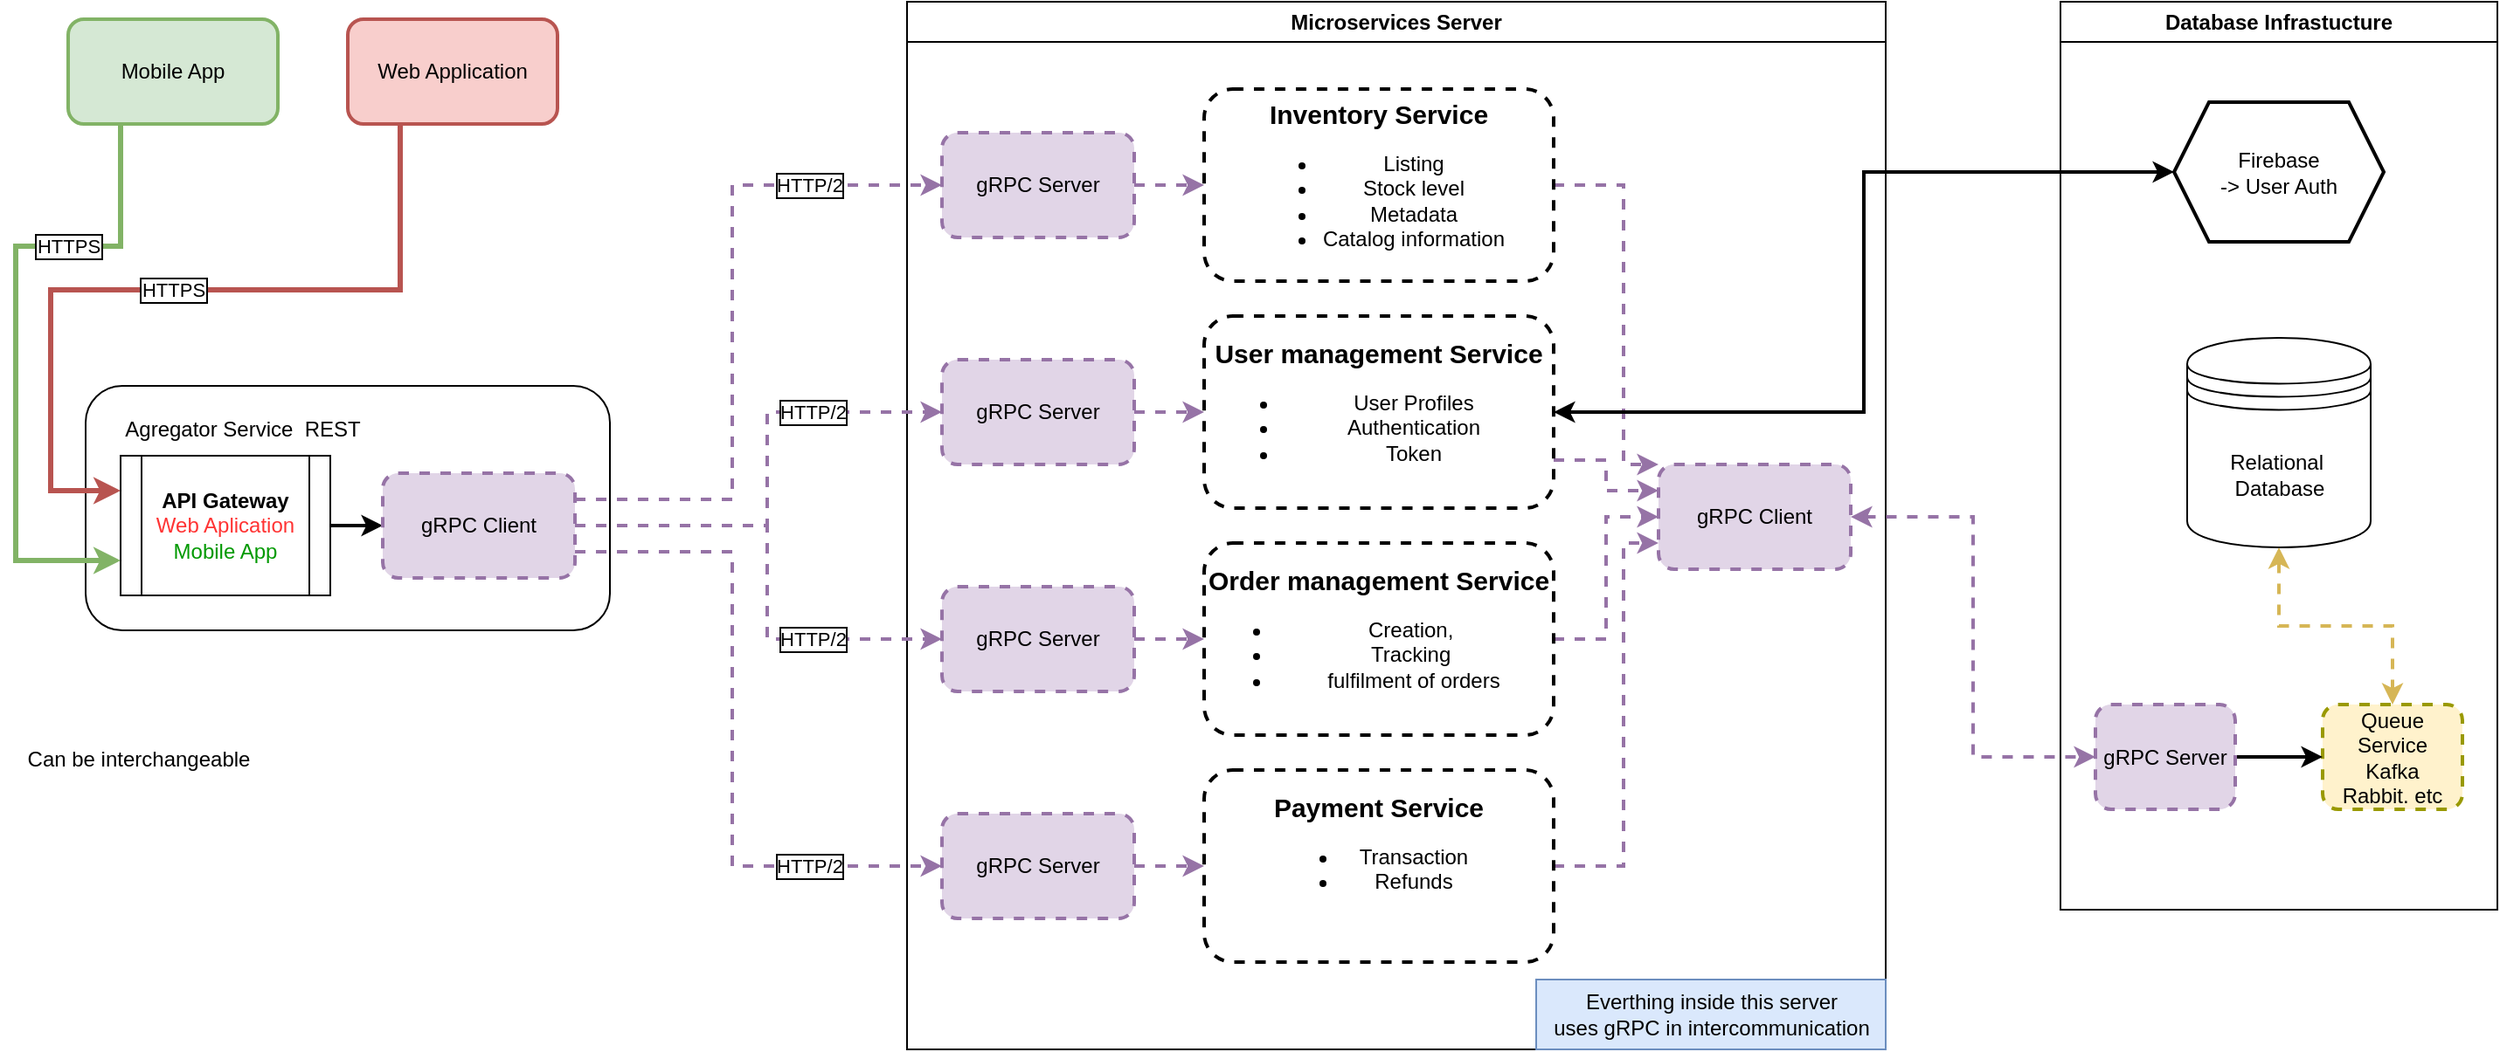 <mxfile version="22.0.3" type="github">
  <diagram name="Page-1" id="NbVhk0MFhlbVLqS5J1yt">
    <mxGraphModel dx="1434" dy="790" grid="1" gridSize="10" guides="1" tooltips="1" connect="1" arrows="1" fold="1" page="1" pageScale="1" pageWidth="850" pageHeight="1100" math="0" shadow="0">
      <root>
        <mxCell id="0" />
        <mxCell id="1" parent="0" />
        <mxCell id="EWW60drx3eyQ0JMGf2e5-8" value="Microservices Server" style="swimlane;whiteSpace=wrap;html=1;" parent="1" vertex="1">
          <mxGeometry x="560" y="70" width="560" height="600" as="geometry" />
        </mxCell>
        <mxCell id="EWW60drx3eyQ0JMGf2e5-59" style="edgeStyle=orthogonalEdgeStyle;rounded=0;orthogonalLoop=1;jettySize=auto;html=1;exitX=1;exitY=0.5;exitDx=0;exitDy=0;entryX=0;entryY=0;entryDx=0;entryDy=0;strokeWidth=2;dashed=1;fillColor=#e1d5e7;strokeColor=#9673a6;" parent="EWW60drx3eyQ0JMGf2e5-8" source="EWW60drx3eyQ0JMGf2e5-2" target="EWW60drx3eyQ0JMGf2e5-54" edge="1">
          <mxGeometry relative="1" as="geometry">
            <Array as="points">
              <mxPoint x="410" y="105" />
              <mxPoint x="410" y="265" />
            </Array>
          </mxGeometry>
        </mxCell>
        <mxCell id="EWW60drx3eyQ0JMGf2e5-2" value="&lt;b&gt;&lt;font style=&quot;font-size: 15px;&quot;&gt;Inventory Service&lt;/font&gt;&lt;/b&gt;&lt;br&gt;&lt;ul&gt;&lt;li&gt;Listing&lt;/li&gt;&lt;li&gt;Stock level&lt;/li&gt;&lt;li&gt;Metadata&lt;/li&gt;&lt;li&gt;Catalog information&lt;/li&gt;&lt;/ul&gt;" style="rounded=1;whiteSpace=wrap;html=1;strokeWidth=2;dashed=1;" parent="EWW60drx3eyQ0JMGf2e5-8" vertex="1">
          <mxGeometry x="170" y="50" width="200" height="110" as="geometry" />
        </mxCell>
        <mxCell id="EWW60drx3eyQ0JMGf2e5-56" style="edgeStyle=orthogonalEdgeStyle;rounded=0;orthogonalLoop=1;jettySize=auto;html=1;exitX=1;exitY=0.75;exitDx=0;exitDy=0;entryX=0;entryY=0.25;entryDx=0;entryDy=0;strokeWidth=2;dashed=1;fillColor=#e1d5e7;strokeColor=#9673a6;" parent="EWW60drx3eyQ0JMGf2e5-8" source="EWW60drx3eyQ0JMGf2e5-4" target="EWW60drx3eyQ0JMGf2e5-54" edge="1">
          <mxGeometry relative="1" as="geometry" />
        </mxCell>
        <mxCell id="EWW60drx3eyQ0JMGf2e5-4" value="&lt;b&gt;&lt;font style=&quot;font-size: 15px;&quot;&gt;User management Service&lt;/font&gt;&lt;/b&gt;&lt;br&gt;&lt;ul&gt;&lt;li&gt;User Profiles&lt;/li&gt;&lt;li&gt;Authentication&lt;/li&gt;&lt;li&gt;Token&lt;/li&gt;&lt;/ul&gt;" style="rounded=1;whiteSpace=wrap;html=1;strokeWidth=2;dashed=1;" parent="EWW60drx3eyQ0JMGf2e5-8" vertex="1">
          <mxGeometry x="170" y="180" width="200" height="110" as="geometry" />
        </mxCell>
        <mxCell id="EWW60drx3eyQ0JMGf2e5-57" style="edgeStyle=orthogonalEdgeStyle;rounded=0;orthogonalLoop=1;jettySize=auto;html=1;exitX=1;exitY=0.5;exitDx=0;exitDy=0;entryX=0;entryY=0.5;entryDx=0;entryDy=0;strokeWidth=2;dashed=1;fillColor=#e1d5e7;strokeColor=#9673a6;" parent="EWW60drx3eyQ0JMGf2e5-8" source="EWW60drx3eyQ0JMGf2e5-6" target="EWW60drx3eyQ0JMGf2e5-54" edge="1">
          <mxGeometry relative="1" as="geometry" />
        </mxCell>
        <mxCell id="EWW60drx3eyQ0JMGf2e5-6" value="&lt;b&gt;&lt;font style=&quot;font-size: 15px;&quot;&gt;Order management Service&lt;/font&gt;&lt;/b&gt;&lt;span style=&quot;background-color: initial;&quot;&gt;&lt;br&gt;&lt;ul&gt;&lt;li&gt;&lt;span style=&quot;background-color: initial;&quot;&gt;Creation,&amp;nbsp;&lt;/span&gt;&lt;/li&gt;&lt;li&gt;&lt;span style=&quot;background-color: initial;&quot;&gt;Tracking&amp;nbsp;&lt;/span&gt;&lt;/li&gt;&lt;li&gt;&lt;span style=&quot;background-color: initial;&quot;&gt;fulfilment of orders&lt;/span&gt;&lt;/li&gt;&lt;/ul&gt;&lt;/span&gt;" style="rounded=1;whiteSpace=wrap;html=1;strokeWidth=2;dashed=1;" parent="EWW60drx3eyQ0JMGf2e5-8" vertex="1">
          <mxGeometry x="170" y="310" width="200" height="110" as="geometry" />
        </mxCell>
        <mxCell id="EWW60drx3eyQ0JMGf2e5-58" style="edgeStyle=orthogonalEdgeStyle;rounded=0;orthogonalLoop=1;jettySize=auto;html=1;exitX=1;exitY=0.5;exitDx=0;exitDy=0;entryX=0;entryY=0.75;entryDx=0;entryDy=0;strokeWidth=2;dashed=1;fillColor=#e1d5e7;strokeColor=#9673a6;" parent="EWW60drx3eyQ0JMGf2e5-8" source="EWW60drx3eyQ0JMGf2e5-7" target="EWW60drx3eyQ0JMGf2e5-54" edge="1">
          <mxGeometry relative="1" as="geometry">
            <Array as="points">
              <mxPoint x="410" y="495" />
              <mxPoint x="410" y="310" />
            </Array>
          </mxGeometry>
        </mxCell>
        <mxCell id="EWW60drx3eyQ0JMGf2e5-7" value="&lt;b&gt;&lt;font style=&quot;font-size: 15px;&quot;&gt;Payment Service&lt;/font&gt;&lt;/b&gt;&lt;br&gt;&lt;ul&gt;&lt;li&gt;Transaction&lt;/li&gt;&lt;li&gt;Refunds&lt;/li&gt;&lt;/ul&gt;&lt;br&gt;" style="rounded=1;whiteSpace=wrap;html=1;strokeWidth=2;dashed=1;" parent="EWW60drx3eyQ0JMGf2e5-8" vertex="1">
          <mxGeometry x="170" y="440" width="200" height="110" as="geometry" />
        </mxCell>
        <mxCell id="EWW60drx3eyQ0JMGf2e5-30" style="edgeStyle=orthogonalEdgeStyle;rounded=0;orthogonalLoop=1;jettySize=auto;html=1;exitX=1;exitY=0.5;exitDx=0;exitDy=0;entryX=0;entryY=0.5;entryDx=0;entryDy=0;strokeWidth=2;fillColor=#e1d5e7;strokeColor=#9673a6;dashed=1;" parent="EWW60drx3eyQ0JMGf2e5-8" source="EWW60drx3eyQ0JMGf2e5-20" target="EWW60drx3eyQ0JMGf2e5-2" edge="1">
          <mxGeometry relative="1" as="geometry" />
        </mxCell>
        <mxCell id="EWW60drx3eyQ0JMGf2e5-20" value="gRPC Server" style="rounded=1;whiteSpace=wrap;html=1;fillColor=#e1d5e7;strokeColor=#9673a6;strokeWidth=2;dashed=1;movable=1;resizable=1;rotatable=1;deletable=1;editable=1;locked=0;connectable=1;" parent="EWW60drx3eyQ0JMGf2e5-8" vertex="1">
          <mxGeometry x="20" y="75" width="110" height="60" as="geometry" />
        </mxCell>
        <mxCell id="EWW60drx3eyQ0JMGf2e5-33" style="edgeStyle=orthogonalEdgeStyle;rounded=0;orthogonalLoop=1;jettySize=auto;html=1;exitX=1;exitY=0.5;exitDx=0;exitDy=0;entryX=0;entryY=0.5;entryDx=0;entryDy=0;strokeWidth=2;fillColor=#e1d5e7;strokeColor=#9673a6;dashed=1;" parent="EWW60drx3eyQ0JMGf2e5-8" source="EWW60drx3eyQ0JMGf2e5-23" target="EWW60drx3eyQ0JMGf2e5-7" edge="1">
          <mxGeometry relative="1" as="geometry" />
        </mxCell>
        <mxCell id="EWW60drx3eyQ0JMGf2e5-23" value="gRPC Server" style="rounded=1;whiteSpace=wrap;html=1;fillColor=#e1d5e7;strokeColor=#9673a6;strokeWidth=2;dashed=1;movable=1;resizable=1;rotatable=1;deletable=1;editable=1;locked=0;connectable=1;" parent="EWW60drx3eyQ0JMGf2e5-8" vertex="1">
          <mxGeometry x="20" y="465" width="110" height="60" as="geometry" />
        </mxCell>
        <mxCell id="EWW60drx3eyQ0JMGf2e5-32" style="edgeStyle=orthogonalEdgeStyle;rounded=0;orthogonalLoop=1;jettySize=auto;html=1;exitX=1;exitY=0.5;exitDx=0;exitDy=0;entryX=0;entryY=0.5;entryDx=0;entryDy=0;strokeWidth=2;fillColor=#e1d5e7;strokeColor=#9673a6;dashed=1;" parent="EWW60drx3eyQ0JMGf2e5-8" source="EWW60drx3eyQ0JMGf2e5-22" target="EWW60drx3eyQ0JMGf2e5-6" edge="1">
          <mxGeometry relative="1" as="geometry" />
        </mxCell>
        <mxCell id="EWW60drx3eyQ0JMGf2e5-22" value="gRPC Server" style="rounded=1;whiteSpace=wrap;html=1;fillColor=#e1d5e7;strokeColor=#9673a6;strokeWidth=2;dashed=1;movable=1;resizable=1;rotatable=1;deletable=1;editable=1;locked=0;connectable=1;" parent="EWW60drx3eyQ0JMGf2e5-8" vertex="1">
          <mxGeometry x="20" y="335" width="110" height="60" as="geometry" />
        </mxCell>
        <mxCell id="EWW60drx3eyQ0JMGf2e5-31" style="edgeStyle=orthogonalEdgeStyle;rounded=0;orthogonalLoop=1;jettySize=auto;html=1;exitX=1;exitY=0.5;exitDx=0;exitDy=0;entryX=0;entryY=0.5;entryDx=0;entryDy=0;strokeWidth=2;fillColor=#e1d5e7;strokeColor=#9673a6;dashed=1;" parent="EWW60drx3eyQ0JMGf2e5-8" source="EWW60drx3eyQ0JMGf2e5-21" target="EWW60drx3eyQ0JMGf2e5-4" edge="1">
          <mxGeometry relative="1" as="geometry" />
        </mxCell>
        <mxCell id="EWW60drx3eyQ0JMGf2e5-21" value="gRPC Server" style="rounded=1;whiteSpace=wrap;html=1;fillColor=#e1d5e7;strokeColor=#9673a6;strokeWidth=2;dashed=1;movable=1;resizable=1;rotatable=1;deletable=1;editable=1;locked=0;connectable=1;" parent="EWW60drx3eyQ0JMGf2e5-8" vertex="1">
          <mxGeometry x="20" y="205" width="110" height="60" as="geometry" />
        </mxCell>
        <mxCell id="EWW60drx3eyQ0JMGf2e5-24" value="" style="shape=image;html=1;verticalAlign=top;verticalLabelPosition=bottom;labelBackgroundColor=#ffffff;imageAspect=0;aspect=fixed;image=https://cdn4.iconfinder.com/data/icons/evil-icons-user-interface/64/star-128.png;labelBorderColor=none;strokeWidth=2;" parent="EWW60drx3eyQ0JMGf2e5-8" vertex="1">
          <mxGeometry x="110" y="75" width="20" height="20" as="geometry" />
        </mxCell>
        <mxCell id="EWW60drx3eyQ0JMGf2e5-28" value="" style="shape=image;html=1;verticalAlign=top;verticalLabelPosition=bottom;labelBackgroundColor=#ffffff;imageAspect=0;aspect=fixed;image=https://cdn4.iconfinder.com/data/icons/evil-icons-user-interface/64/star-128.png;labelBorderColor=none;strokeWidth=2;" parent="EWW60drx3eyQ0JMGf2e5-8" vertex="1">
          <mxGeometry x="110" y="205" width="20" height="20" as="geometry" />
        </mxCell>
        <mxCell id="EWW60drx3eyQ0JMGf2e5-27" value="" style="shape=image;html=1;verticalAlign=top;verticalLabelPosition=bottom;labelBackgroundColor=#ffffff;imageAspect=0;aspect=fixed;image=https://cdn4.iconfinder.com/data/icons/evil-icons-user-interface/64/star-128.png;labelBorderColor=none;strokeWidth=2;" parent="EWW60drx3eyQ0JMGf2e5-8" vertex="1">
          <mxGeometry x="110" y="335" width="20" height="20" as="geometry" />
        </mxCell>
        <mxCell id="EWW60drx3eyQ0JMGf2e5-26" value="" style="shape=image;html=1;verticalAlign=top;verticalLabelPosition=bottom;labelBackgroundColor=#ffffff;imageAspect=0;aspect=fixed;image=https://cdn4.iconfinder.com/data/icons/evil-icons-user-interface/64/star-128.png;labelBorderColor=none;strokeWidth=2;" parent="EWW60drx3eyQ0JMGf2e5-8" vertex="1">
          <mxGeometry x="110" y="465" width="20" height="20" as="geometry" />
        </mxCell>
        <mxCell id="EWW60drx3eyQ0JMGf2e5-54" value="gRPC Client" style="rounded=1;whiteSpace=wrap;html=1;fillColor=#e1d5e7;strokeColor=#9673a6;strokeWidth=2;dashed=1;movable=1;resizable=1;rotatable=1;deletable=1;editable=1;locked=0;connectable=1;" parent="EWW60drx3eyQ0JMGf2e5-8" vertex="1">
          <mxGeometry x="430" y="265" width="110" height="60" as="geometry" />
        </mxCell>
        <mxCell id="SDdS7woXJL0chD8UsRm--4" value="Everthing inside this server&lt;br&gt;uses gRPC in intercommunication" style="text;html=1;align=center;verticalAlign=middle;resizable=0;points=[];autosize=1;strokeColor=#6c8ebf;fillColor=#dae8fc;perimeterSpacing=0;rounded=0;glass=0;" vertex="1" parent="EWW60drx3eyQ0JMGf2e5-8">
          <mxGeometry x="360" y="560" width="200" height="40" as="geometry" />
        </mxCell>
        <mxCell id="EWW60drx3eyQ0JMGf2e5-10" value="Web Application" style="rounded=1;whiteSpace=wrap;html=1;fillColor=#f8cecc;strokeColor=#b85450;strokeWidth=2;" parent="1" vertex="1">
          <mxGeometry x="240" y="80" width="120" height="60" as="geometry" />
        </mxCell>
        <mxCell id="EWW60drx3eyQ0JMGf2e5-11" value="Mobile App" style="rounded=1;whiteSpace=wrap;html=1;fillColor=#d5e8d4;strokeColor=#82b366;strokeWidth=2;" parent="1" vertex="1">
          <mxGeometry x="80" y="80" width="120" height="60" as="geometry" />
        </mxCell>
        <mxCell id="EWW60drx3eyQ0JMGf2e5-13" value="" style="rounded=1;whiteSpace=wrap;html=1;movable=1;resizable=1;rotatable=1;deletable=1;editable=1;locked=0;connectable=1;" parent="1" vertex="1">
          <mxGeometry x="90" y="290" width="300" height="140" as="geometry" />
        </mxCell>
        <mxCell id="EWW60drx3eyQ0JMGf2e5-34" style="edgeStyle=orthogonalEdgeStyle;rounded=0;orthogonalLoop=1;jettySize=auto;html=1;exitX=1;exitY=0.5;exitDx=0;exitDy=0;entryX=0;entryY=0.5;entryDx=0;entryDy=0;strokeWidth=2;" parent="1" source="EWW60drx3eyQ0JMGf2e5-9" target="EWW60drx3eyQ0JMGf2e5-15" edge="1">
          <mxGeometry relative="1" as="geometry" />
        </mxCell>
        <mxCell id="EWW60drx3eyQ0JMGf2e5-9" value="&lt;b&gt;API Gateway&lt;/b&gt;&lt;br&gt;&lt;font color=&quot;#ff3333&quot;&gt;Web Aplication&lt;/font&gt;&lt;br&gt;&lt;font color=&quot;#009900&quot;&gt;Mobile App&lt;/font&gt;" style="shape=process;whiteSpace=wrap;html=1;backgroundOutline=1;movable=1;resizable=1;rotatable=1;deletable=1;editable=1;locked=0;connectable=1;" parent="1" vertex="1">
          <mxGeometry x="110" y="330" width="120" height="80" as="geometry" />
        </mxCell>
        <mxCell id="EWW60drx3eyQ0JMGf2e5-14" value="Agregator Service&amp;nbsp; REST" style="text;html=1;strokeColor=none;fillColor=none;align=center;verticalAlign=middle;whiteSpace=wrap;rounded=0;movable=1;resizable=1;rotatable=1;deletable=1;editable=1;locked=0;connectable=1;" parent="1" vertex="1">
          <mxGeometry x="100" y="300" width="160" height="30" as="geometry" />
        </mxCell>
        <mxCell id="EWW60drx3eyQ0JMGf2e5-39" value="HTTP/2" style="edgeStyle=orthogonalEdgeStyle;rounded=0;orthogonalLoop=1;jettySize=auto;html=1;exitX=1;exitY=0.75;exitDx=0;exitDy=0;entryX=0;entryY=0.5;entryDx=0;entryDy=0;labelBorderColor=default;strokeWidth=2;dashed=1;fillColor=#e1d5e7;strokeColor=#9673a6;" parent="1" source="EWW60drx3eyQ0JMGf2e5-15" target="EWW60drx3eyQ0JMGf2e5-23" edge="1">
          <mxGeometry x="0.61" relative="1" as="geometry">
            <Array as="points">
              <mxPoint x="460" y="385" />
              <mxPoint x="460" y="565" />
            </Array>
            <mxPoint as="offset" />
          </mxGeometry>
        </mxCell>
        <mxCell id="EWW60drx3eyQ0JMGf2e5-40" value="HTTP/2" style="edgeStyle=orthogonalEdgeStyle;rounded=0;orthogonalLoop=1;jettySize=auto;html=1;exitX=1;exitY=0.5;exitDx=0;exitDy=0;entryX=0;entryY=0.5;entryDx=0;entryDy=0;labelBorderColor=default;strokeWidth=2;dashed=1;fillColor=#e1d5e7;strokeColor=#9673a6;" parent="1" source="EWW60drx3eyQ0JMGf2e5-15" target="EWW60drx3eyQ0JMGf2e5-22" edge="1">
          <mxGeometry x="0.458" relative="1" as="geometry">
            <Array as="points">
              <mxPoint x="480" y="370" />
              <mxPoint x="480" y="435" />
            </Array>
            <mxPoint as="offset" />
          </mxGeometry>
        </mxCell>
        <mxCell id="EWW60drx3eyQ0JMGf2e5-41" value="HTTP/2" style="edgeStyle=orthogonalEdgeStyle;rounded=0;orthogonalLoop=1;jettySize=auto;html=1;exitX=1;exitY=0.5;exitDx=0;exitDy=0;entryX=0;entryY=0.5;entryDx=0;entryDy=0;labelBorderColor=default;strokeWidth=2;dashed=1;fillColor=#e1d5e7;strokeColor=#9673a6;" parent="1" source="EWW60drx3eyQ0JMGf2e5-15" target="EWW60drx3eyQ0JMGf2e5-21" edge="1">
          <mxGeometry x="0.458" relative="1" as="geometry">
            <Array as="points">
              <mxPoint x="480" y="370" />
              <mxPoint x="480" y="305" />
            </Array>
            <mxPoint as="offset" />
          </mxGeometry>
        </mxCell>
        <mxCell id="EWW60drx3eyQ0JMGf2e5-42" value="HTTP/2" style="edgeStyle=orthogonalEdgeStyle;rounded=0;orthogonalLoop=1;jettySize=auto;html=1;exitX=1;exitY=0.25;exitDx=0;exitDy=0;entryX=0;entryY=0.5;entryDx=0;entryDy=0;labelBorderColor=default;strokeWidth=2;dashed=1;fillColor=#e1d5e7;strokeColor=#9673a6;" parent="1" source="EWW60drx3eyQ0JMGf2e5-15" target="EWW60drx3eyQ0JMGf2e5-20" edge="1">
          <mxGeometry x="0.61" relative="1" as="geometry">
            <Array as="points">
              <mxPoint x="460" y="355" />
              <mxPoint x="460" y="175" />
            </Array>
            <mxPoint as="offset" />
          </mxGeometry>
        </mxCell>
        <mxCell id="EWW60drx3eyQ0JMGf2e5-15" value="gRPC Client" style="rounded=1;whiteSpace=wrap;html=1;fillColor=#e1d5e7;strokeColor=#9673a6;strokeWidth=2;dashed=1;movable=1;resizable=1;rotatable=1;deletable=1;editable=1;locked=0;connectable=1;" parent="1" vertex="1">
          <mxGeometry x="260" y="340" width="110" height="60" as="geometry" />
        </mxCell>
        <mxCell id="EWW60drx3eyQ0JMGf2e5-19" value="HTTPS" style="edgeStyle=orthogonalEdgeStyle;rounded=0;orthogonalLoop=1;jettySize=auto;html=1;exitX=0.25;exitY=1;exitDx=0;exitDy=0;entryX=0;entryY=0.25;entryDx=0;entryDy=0;fillColor=#f8cecc;strokeColor=#b85450;strokeWidth=3;labelBorderColor=default;" parent="1" source="EWW60drx3eyQ0JMGf2e5-10" target="EWW60drx3eyQ0JMGf2e5-9" edge="1">
          <mxGeometry relative="1" as="geometry">
            <Array as="points">
              <mxPoint x="270" y="235" />
              <mxPoint x="70" y="235" />
              <mxPoint x="70" y="350" />
            </Array>
          </mxGeometry>
        </mxCell>
        <mxCell id="EWW60drx3eyQ0JMGf2e5-18" value="HTTPS" style="edgeStyle=orthogonalEdgeStyle;rounded=0;orthogonalLoop=1;jettySize=auto;html=1;exitX=0.25;exitY=1;exitDx=0;exitDy=0;entryX=0;entryY=0.75;entryDx=0;entryDy=0;strokeWidth=3;fillColor=#d5e8d4;strokeColor=#82b366;labelBorderColor=default;" parent="1" source="EWW60drx3eyQ0JMGf2e5-11" target="EWW60drx3eyQ0JMGf2e5-9" edge="1">
          <mxGeometry x="-0.46" relative="1" as="geometry">
            <Array as="points">
              <mxPoint x="110" y="210" />
              <mxPoint x="50" y="210" />
              <mxPoint x="50" y="390" />
            </Array>
            <mxPoint as="offset" />
          </mxGeometry>
        </mxCell>
        <mxCell id="EWW60drx3eyQ0JMGf2e5-29" value="Can be interchangeable" style="shape=image;html=1;verticalAlign=top;verticalLabelPosition=bottom;labelBackgroundColor=#ffffff;imageAspect=0;aspect=fixed;image=https://cdn4.iconfinder.com/data/icons/evil-icons-user-interface/64/star-128.png" parent="1" vertex="1">
          <mxGeometry x="110" y="470" width="20" height="20" as="geometry" />
        </mxCell>
        <mxCell id="EWW60drx3eyQ0JMGf2e5-44" style="edgeStyle=orthogonalEdgeStyle;rounded=0;orthogonalLoop=1;jettySize=auto;html=1;exitX=1;exitY=0.5;exitDx=0;exitDy=0;entryX=0;entryY=0.5;entryDx=0;entryDy=0;startArrow=classic;startFill=1;strokeWidth=2;" parent="1" source="EWW60drx3eyQ0JMGf2e5-4" target="EWW60drx3eyQ0JMGf2e5-43" edge="1">
          <mxGeometry relative="1" as="geometry" />
        </mxCell>
        <mxCell id="EWW60drx3eyQ0JMGf2e5-47" value="Database Infrastucture" style="swimlane;whiteSpace=wrap;html=1;" parent="1" vertex="1">
          <mxGeometry x="1220" y="70" width="250" height="520" as="geometry" />
        </mxCell>
        <mxCell id="EWW60drx3eyQ0JMGf2e5-43" value="Firebase&lt;br&gt;-&amp;gt; User Auth" style="shape=hexagon;perimeter=hexagonPerimeter2;whiteSpace=wrap;html=1;fixedSize=1;strokeWidth=2;" parent="EWW60drx3eyQ0JMGf2e5-47" vertex="1">
          <mxGeometry x="65" y="57.5" width="120" height="80" as="geometry" />
        </mxCell>
        <mxCell id="EWW60drx3eyQ0JMGf2e5-45" value="Relational&amp;nbsp;&lt;br&gt;Database" style="shape=datastore;whiteSpace=wrap;html=1;" parent="EWW60drx3eyQ0JMGf2e5-47" vertex="1">
          <mxGeometry x="72.5" y="192.5" width="105" height="120" as="geometry" />
        </mxCell>
        <mxCell id="EWW60drx3eyQ0JMGf2e5-48" value="Queue Service&lt;br&gt;Kafka&lt;br&gt;Rabbit. etc" style="rounded=1;whiteSpace=wrap;html=1;fillColor=#fff2cc;strokeColor=#999900;dashed=1;strokeWidth=2;" parent="EWW60drx3eyQ0JMGf2e5-47" vertex="1">
          <mxGeometry x="150" y="402.5" width="80" height="60" as="geometry" />
        </mxCell>
        <mxCell id="EWW60drx3eyQ0JMGf2e5-49" style="edgeStyle=orthogonalEdgeStyle;rounded=0;orthogonalLoop=1;jettySize=auto;html=1;exitX=0.5;exitY=0;exitDx=0;exitDy=0;entryX=0.5;entryY=1;entryDx=0;entryDy=0;startArrow=classic;startFill=1;dashed=1;strokeWidth=2;fillColor=#fff2cc;strokeColor=#d6b656;" parent="EWW60drx3eyQ0JMGf2e5-47" source="EWW60drx3eyQ0JMGf2e5-48" target="EWW60drx3eyQ0JMGf2e5-45" edge="1">
          <mxGeometry relative="1" as="geometry" />
        </mxCell>
        <mxCell id="SDdS7woXJL0chD8UsRm--3" style="edgeStyle=orthogonalEdgeStyle;rounded=0;orthogonalLoop=1;jettySize=auto;html=1;exitX=1;exitY=0.5;exitDx=0;exitDy=0;entryX=0;entryY=0.5;entryDx=0;entryDy=0;strokeWidth=2;" edge="1" parent="EWW60drx3eyQ0JMGf2e5-47" source="SDdS7woXJL0chD8UsRm--1" target="EWW60drx3eyQ0JMGf2e5-48">
          <mxGeometry relative="1" as="geometry" />
        </mxCell>
        <mxCell id="SDdS7woXJL0chD8UsRm--1" value="gRPC Server" style="rounded=1;whiteSpace=wrap;html=1;fillColor=#e1d5e7;strokeColor=#9673a6;strokeWidth=2;dashed=1;movable=1;resizable=1;rotatable=1;deletable=1;editable=1;locked=0;connectable=1;" vertex="1" parent="EWW60drx3eyQ0JMGf2e5-47">
          <mxGeometry x="20" y="402.5" width="80" height="60" as="geometry" />
        </mxCell>
        <mxCell id="EWW60drx3eyQ0JMGf2e5-55" style="edgeStyle=orthogonalEdgeStyle;rounded=0;orthogonalLoop=1;jettySize=auto;html=1;exitX=1;exitY=0.5;exitDx=0;exitDy=0;startArrow=classic;startFill=1;fillColor=#e1d5e7;strokeColor=#9673a6;strokeWidth=2;dashed=1;entryX=0;entryY=0.5;entryDx=0;entryDy=0;" parent="1" source="EWW60drx3eyQ0JMGf2e5-54" target="SDdS7woXJL0chD8UsRm--1" edge="1">
          <mxGeometry relative="1" as="geometry">
            <mxPoint x="1160" y="500" as="targetPoint" />
          </mxGeometry>
        </mxCell>
      </root>
    </mxGraphModel>
  </diagram>
</mxfile>
